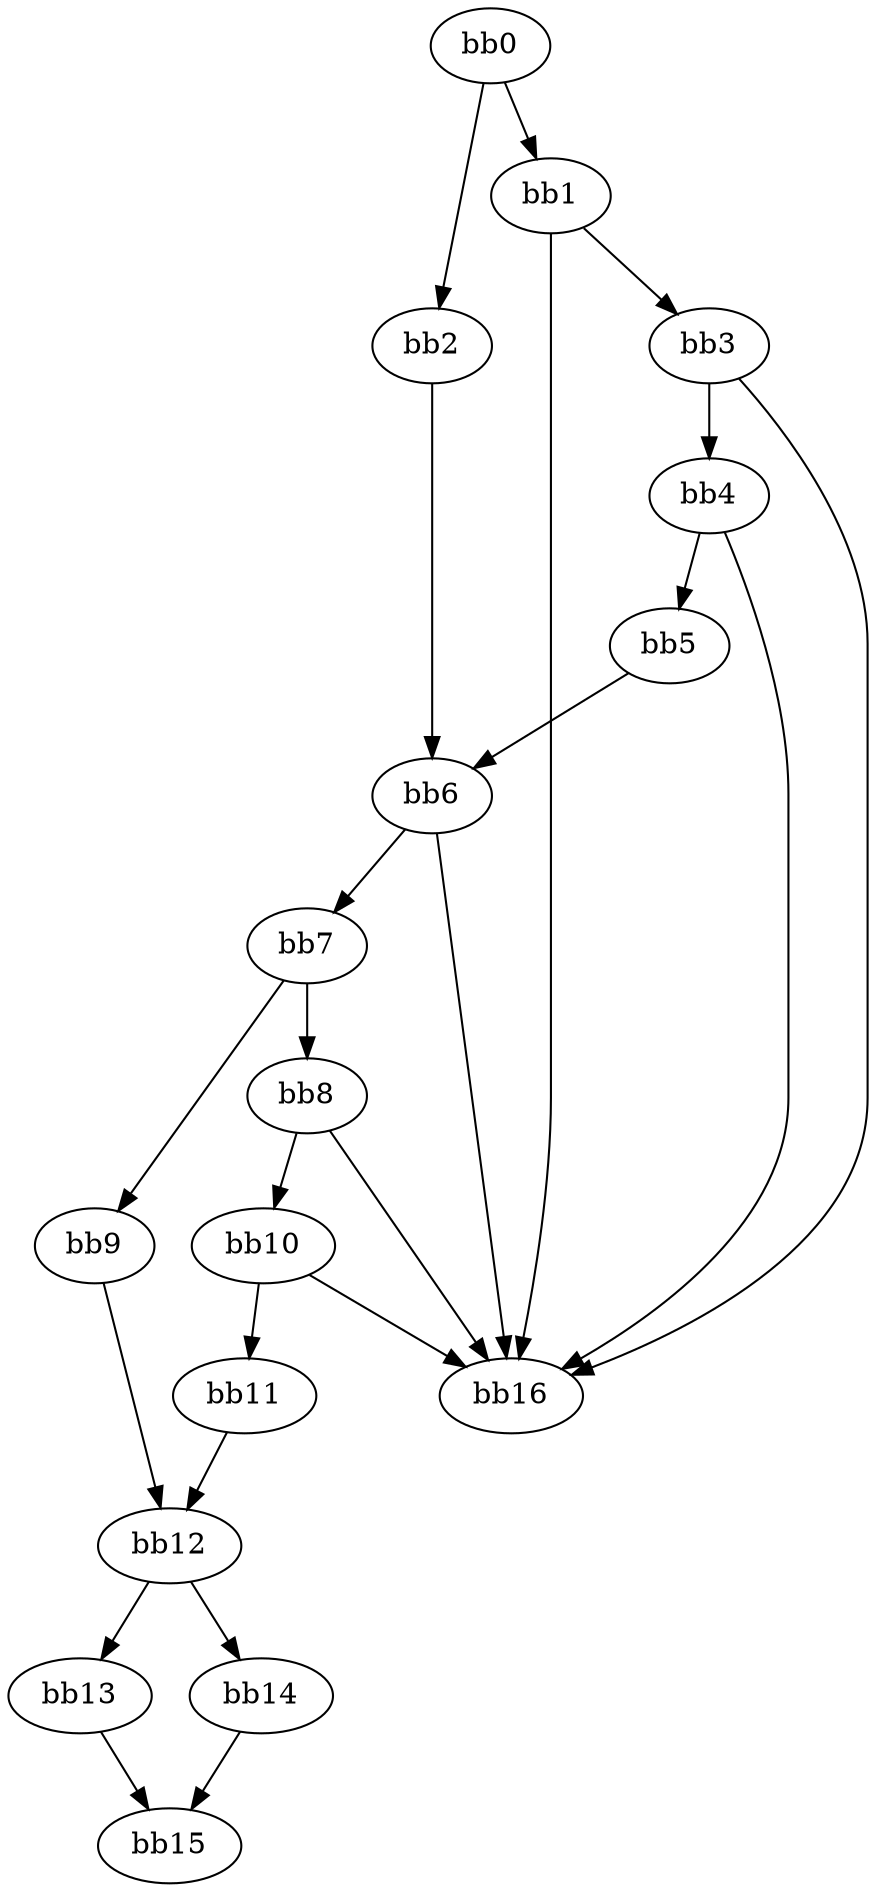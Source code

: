 digraph {
    0 [ label = "bb0\l" ]
    1 [ label = "bb1\l" ]
    2 [ label = "bb2\l" ]
    3 [ label = "bb3\l" ]
    4 [ label = "bb4\l" ]
    5 [ label = "bb5\l" ]
    6 [ label = "bb6\l" ]
    7 [ label = "bb7\l" ]
    8 [ label = "bb8\l" ]
    9 [ label = "bb9\l" ]
    10 [ label = "bb10\l" ]
    11 [ label = "bb11\l" ]
    12 [ label = "bb12\l" ]
    13 [ label = "bb13\l" ]
    14 [ label = "bb14\l" ]
    15 [ label = "bb15\l" ]
    16 [ label = "bb16\l" ]
    0 -> 1 [ ]
    0 -> 2 [ ]
    1 -> 3 [ ]
    1 -> 16 [ ]
    2 -> 6 [ ]
    3 -> 4 [ ]
    3 -> 16 [ ]
    4 -> 5 [ ]
    4 -> 16 [ ]
    5 -> 6 [ ]
    6 -> 7 [ ]
    6 -> 16 [ ]
    7 -> 8 [ ]
    7 -> 9 [ ]
    8 -> 10 [ ]
    8 -> 16 [ ]
    9 -> 12 [ ]
    10 -> 11 [ ]
    10 -> 16 [ ]
    11 -> 12 [ ]
    12 -> 13 [ ]
    12 -> 14 [ ]
    13 -> 15 [ ]
    14 -> 15 [ ]
}

